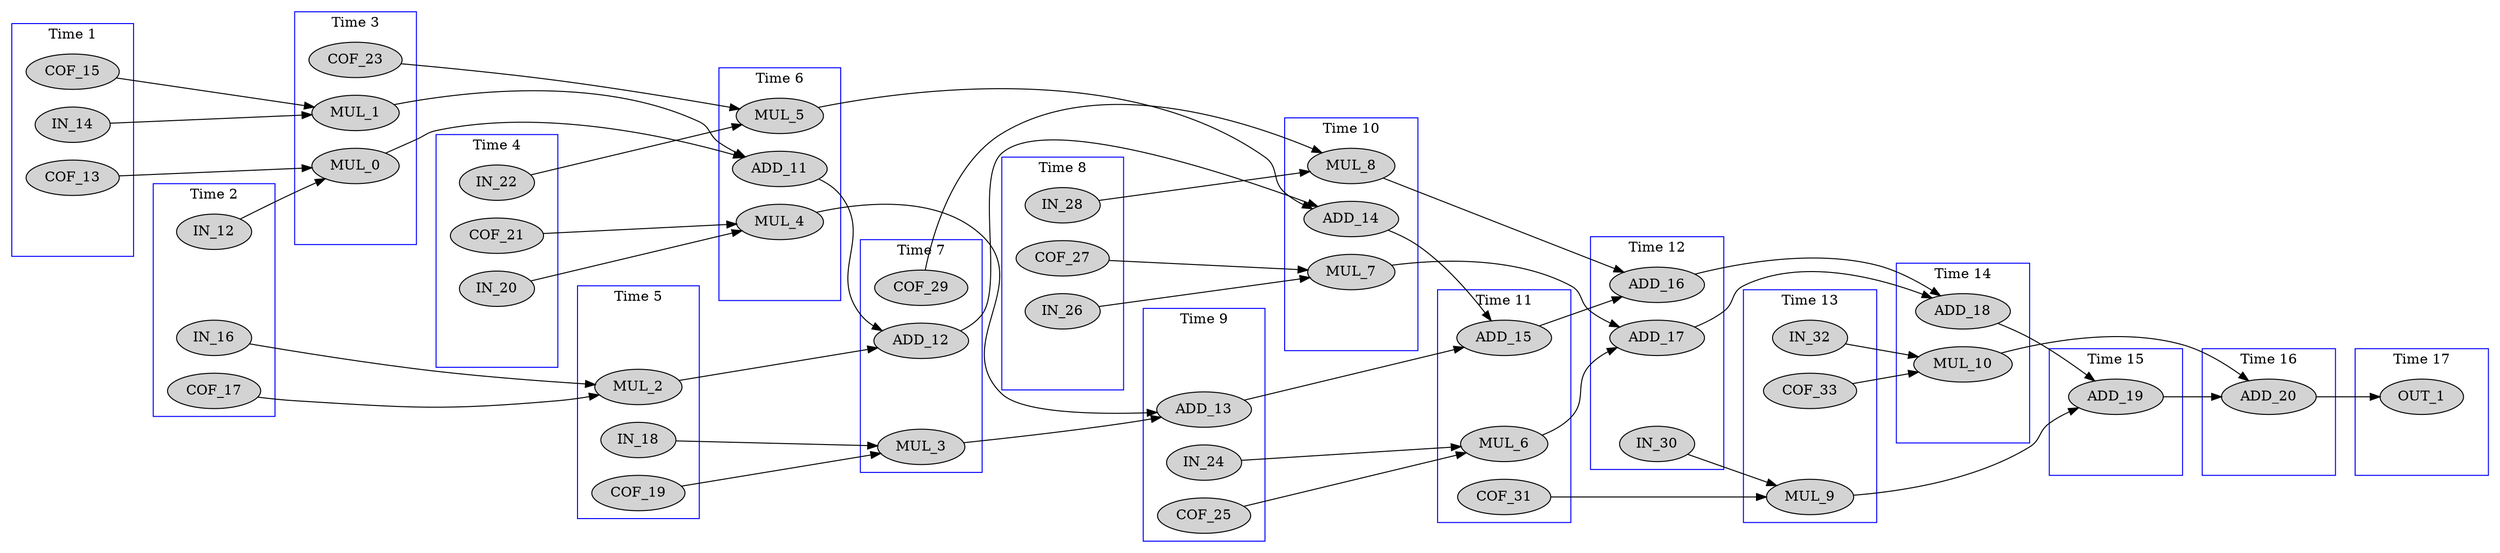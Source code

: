 digraph fir {
  rankdir = LR;
  newrank="true"
  subgraph cluster_1 {
    rank=same;
    node [style=filled];
    label = "Time 1";
    color = blue;
    pseudo_1 [style=invis];
    COF_13
    IN_14
    COF_15
  }
  subgraph cluster_2 {
    rank=same;
    node [style=filled];
    label = "Time 2";
    color = blue;
    pseudo_2 [style=invis];
    IN_12
    IN_16
    COF_17
  }
  subgraph cluster_3 {
    rank=same;
    node [style=filled];
    label = "Time 3";
    color = blue;
    pseudo_3 [style=invis];
    MUL_0
    MUL_1
    COF_23
  }
  subgraph cluster_4 {
    rank=same;
    node [style=filled];
    label = "Time 4";
    color = blue;
    pseudo_4 [style=invis];
    IN_20
    COF_21
    IN_22
  }
  subgraph cluster_5 {
    rank=same;
    node [style=filled];
    label = "Time 5";
    color = blue;
    pseudo_5 [style=invis];
    MUL_2
    IN_18
    COF_19
  }
  subgraph cluster_6 {
    rank=same;
    node [style=filled];
    label = "Time 6";
    color = blue;
    pseudo_6 [style=invis];
    MUL_4
    MUL_5
    ADD_11
  }
  subgraph cluster_7 {
    rank=same;
    node [style=filled];
    label = "Time 7";
    color = blue;
    pseudo_7 [style=invis];
    MUL_3
    ADD_12
    COF_29
  }
  subgraph cluster_8 {
    rank=same;
    node [style=filled];
    label = "Time 8";
    color = blue;
    pseudo_8 [style=invis];
    IN_26
    COF_27
    IN_28
  }
  subgraph cluster_9 {
    rank=same;
    node [style=filled];
    label = "Time 9";
    color = blue;
    pseudo_9 [style=invis];
    ADD_13
    IN_24
    COF_25
  }
  subgraph cluster_10 {
    rank=same;
    node [style=filled];
    label = "Time 10";
    color = blue;
    pseudo_10 [style=invis];
    MUL_7
    MUL_8
    ADD_14
  }
  subgraph cluster_11 {
    rank=same;
    node [style=filled];
    label = "Time 11";
    color = blue;
    pseudo_11 [style=invis];
    MUL_6
    ADD_15
    COF_31
  }
  subgraph cluster_12 {
    rank=same;
    node [style=filled];
    label = "Time 12";
    color = blue;
    pseudo_12 [style=invis];
    ADD_16
    ADD_17
    IN_30
  }
  subgraph cluster_13 {
    rank=same;
    node [style=filled];
    label = "Time 13";
    color = blue;
    pseudo_13 [style=invis];
    MUL_9
    IN_32
    COF_33
  }
  subgraph cluster_14 {
    rank=same;
    node [style=filled];
    label = "Time 14";
    color = blue;
    pseudo_14 [style=invis];
    MUL_10
    ADD_18
  }
  subgraph cluster_15 {
    rank=same;
    node [style=filled];
    label = "Time 15";
    color = blue;
    pseudo_15 [style=invis];
    ADD_19
  }
  subgraph cluster_16 {
    rank=same;
    node [style=filled];
    label = "Time 16";
    color = blue;
    pseudo_16 [style=invis];
    ADD_20
  }
  subgraph cluster_17 {
    rank=same;
    node [style=filled];
    label = "Time 17";
    color = blue;
    pseudo_17 [style=invis];
    OUT_1
  }
    pseudo_1->pseudo_2 [style=invis];
    pseudo_2->pseudo_3 [style=invis];
    pseudo_3->pseudo_4 [style=invis];
    pseudo_4->pseudo_5 [style=invis];
    pseudo_5->pseudo_6 [style=invis];
    pseudo_6->pseudo_7 [style=invis];
    pseudo_7->pseudo_8 [style=invis];
    pseudo_8->pseudo_9 [style=invis];
    pseudo_9->pseudo_10 [style=invis];
    pseudo_10->pseudo_11 [style=invis];
    pseudo_11->pseudo_12 [style=invis];
    pseudo_12->pseudo_13 [style=invis];
    pseudo_13->pseudo_14 [style=invis];
    pseudo_14->pseudo_15 [style=invis];
    pseudo_15->pseudo_16 [style=invis];
    pseudo_16->pseudo_17 [style=invis];
    IN_12 -> MUL_0 [ name = 0 ];
    COF_13 -> MUL_0 [ name = 1 ];
    IN_14 -> MUL_1 [ name = 2 ];
    COF_15 -> MUL_1 [ name = 3 ];
    IN_16 -> MUL_2 [ name = 4 ];
    COF_17 -> MUL_2 [ name = 5 ];
    MUL_0 -> ADD_11 [ name = 6 ];
    MUL_1 -> ADD_11 [ name = 7 ];
    ADD_11 -> ADD_12 [ name = 8 ];
    MUL_2 -> ADD_12 [ name = 9 ];
    IN_18 -> MUL_3 [ name = 10 ];
    COF_19 -> MUL_3 [ name = 11 ];
    IN_20 -> MUL_4 [ name = 12 ];
    COF_21 -> MUL_4 [ name = 13 ];
    IN_22 -> MUL_5 [ name = 14 ];
    COF_23 -> MUL_5 [ name = 15 ];
    MUL_3 -> ADD_13 [ name = 16 ];
    MUL_4 -> ADD_13 [ name = 17 ];
    MUL_5 -> ADD_14 [ name = 18 ];
    ADD_12 -> ADD_14 [ name = 19 ];
    ADD_13 -> ADD_15 [ name = 20 ];
    ADD_14 -> ADD_15 [ name = 21 ];
    IN_24 -> MUL_6 [ name = 22 ];
    COF_25 -> MUL_6 [ name = 23 ];
    IN_26 -> MUL_7 [ name = 24 ];
    COF_27 -> MUL_7 [ name = 25 ];
    IN_28 -> MUL_8 [ name = 26 ];
    COF_29 -> MUL_8 [ name = 27 ];
    ADD_15 -> ADD_16 [ name = 28 ];
    MUL_8 -> ADD_16 [ name = 29 ];
    MUL_6 -> ADD_17 [ name = 30 ];
    MUL_7 -> ADD_17 [ name = 31 ];
    ADD_17 -> ADD_18 [ name = 32 ];
    ADD_16 -> ADD_18 [ name = 33 ];
    IN_30 -> MUL_9 [ name = 34 ];
    COF_31 -> MUL_9 [ name = 35 ];
    IN_32 -> MUL_10 [ name = 36 ];
    COF_33 -> MUL_10 [ name = 37 ];
    ADD_18 -> ADD_19 [ name = 38 ];
    MUL_9 -> ADD_19 [ name = 39 ];
    MUL_10 -> ADD_20 [ name = 40 ];
    ADD_19 -> ADD_20 [ name = 41 ];
    ADD_20 -> OUT_1 [ name = 42 ];
}